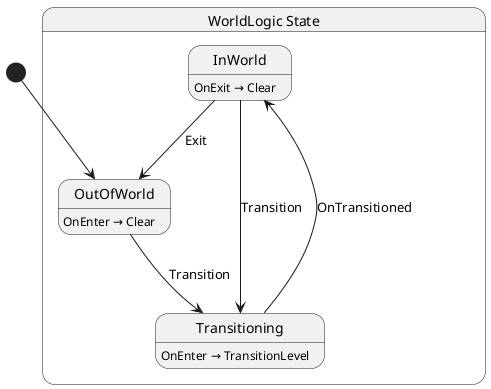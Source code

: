 @startuml WorldLogic
state "WorldLogic State" as Yolk_Level_WorldLogic_State {
  state "InWorld" as Yolk_Level_WorldLogic_State_InWorld
  state "OutOfWorld" as Yolk_Level_WorldLogic_State_OutOfWorld
  state "Transitioning" as Yolk_Level_WorldLogic_State_Transitioning
}

Yolk_Level_WorldLogic_State_InWorld --> Yolk_Level_WorldLogic_State_OutOfWorld : Exit
Yolk_Level_WorldLogic_State_InWorld --> Yolk_Level_WorldLogic_State_Transitioning : Transition
Yolk_Level_WorldLogic_State_OutOfWorld --> Yolk_Level_WorldLogic_State_Transitioning : Transition
Yolk_Level_WorldLogic_State_Transitioning --> Yolk_Level_WorldLogic_State_InWorld : OnTransitioned

Yolk_Level_WorldLogic_State_InWorld : OnExit → Clear
Yolk_Level_WorldLogic_State_OutOfWorld : OnEnter → Clear
Yolk_Level_WorldLogic_State_Transitioning : OnEnter → TransitionLevel

[*] --> Yolk_Level_WorldLogic_State_OutOfWorld
@enduml